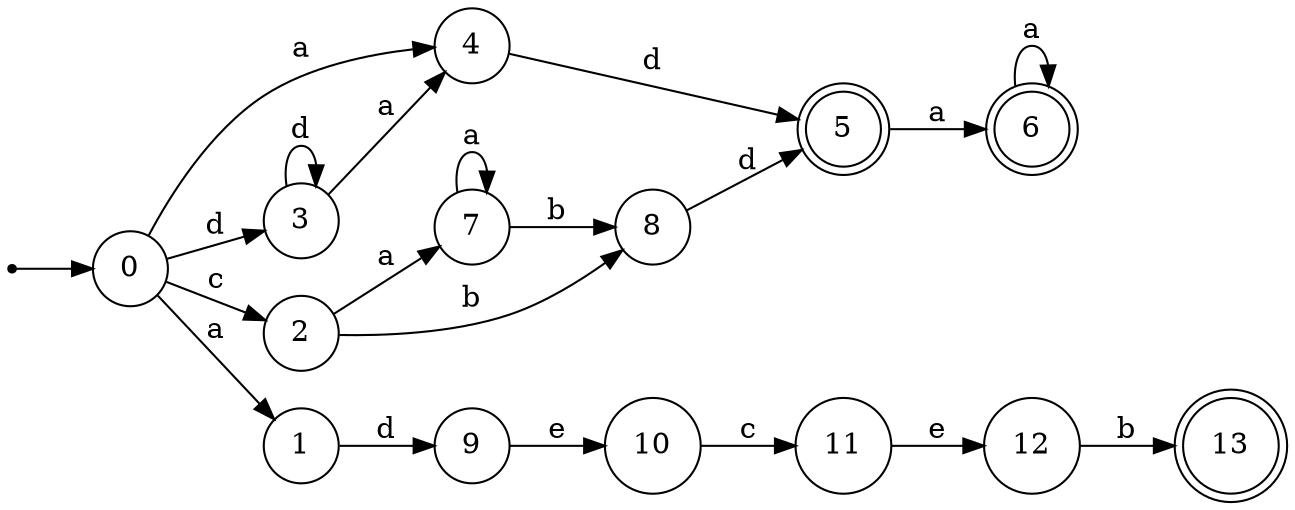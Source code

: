 digraph {
	rankdir = LR;
	size = "30,20";
	node [shape = point]; "dummy0"
	node [shape = circle]; "0"
	"dummy0" -> "0";
	node [shape = circle]; "10";
	node [shape = circle]; "11";
	node [shape = circle]; "7";
	node [shape = doublecircle]; "5";
	node [shape = doublecircle]; "6";
	node [shape = circle]; "3";
	node [shape = circle]; "12";
	node [shape = circle]; "9";
	node [shape = doublecircle]; "13";
	node [shape = circle]; "8";
	node [shape = circle]; "2";
	node [shape = circle]; "1";
	node [shape = circle]; "4";
	"7" -> "7" [label = "a"];
	"7" -> "8" [label = "b"];
	"3" -> "3" [label = "d"];
	"3" -> "4" [label = "a"];
	"5" -> "6" [label = "a"];
	"0" -> "2" [label = "c"];
	"0" -> "3" [label = "d"];
	"0" -> "4" [label = "a"];
	"0" -> "1" [label = "a"];
	"6" -> "6" [label = "a"];
	"8" -> "5" [label = "d"];
	"4" -> "5" [label = "d"];
	"1" -> "9" [label = "d"];
	"9" -> "10" [label = "e"];
	"10" -> "11" [label = "c"];
	"11" -> "12" [label = "e"];
	"12" -> "13" [label = "b"];
	"2" -> "8" [label = "b"];
	"2" -> "7" [label = "a"];
}